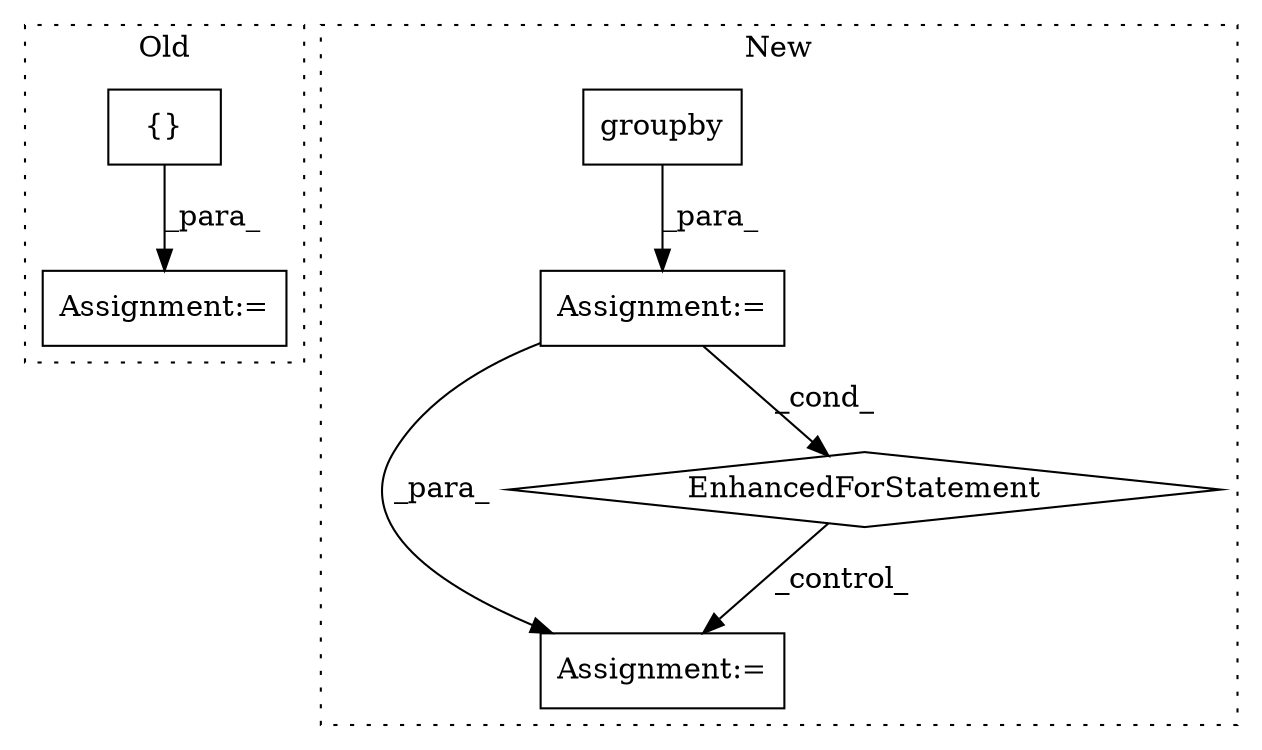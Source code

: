 digraph G {
subgraph cluster0 {
1 [label="{}" a="4" s="6106,6108" l="1,1" shape="box"];
4 [label="Assignment:=" a="7" s="6095" l="1" shape="box"];
label = "Old";
style="dotted";
}
subgraph cluster1 {
2 [label="groupby" a="32" s="6144,6178" l="8,1" shape="box"];
3 [label="Assignment:=" a="7" s="6352" l="1" shape="box"];
5 [label="Assignment:=" a="7" s="6217,6300" l="53,2" shape="box"];
6 [label="EnhancedForStatement" a="70" s="6217,6300" l="53,2" shape="diamond"];
label = "New";
style="dotted";
}
1 -> 4 [label="_para_"];
2 -> 5 [label="_para_"];
5 -> 3 [label="_para_"];
5 -> 6 [label="_cond_"];
6 -> 3 [label="_control_"];
}
